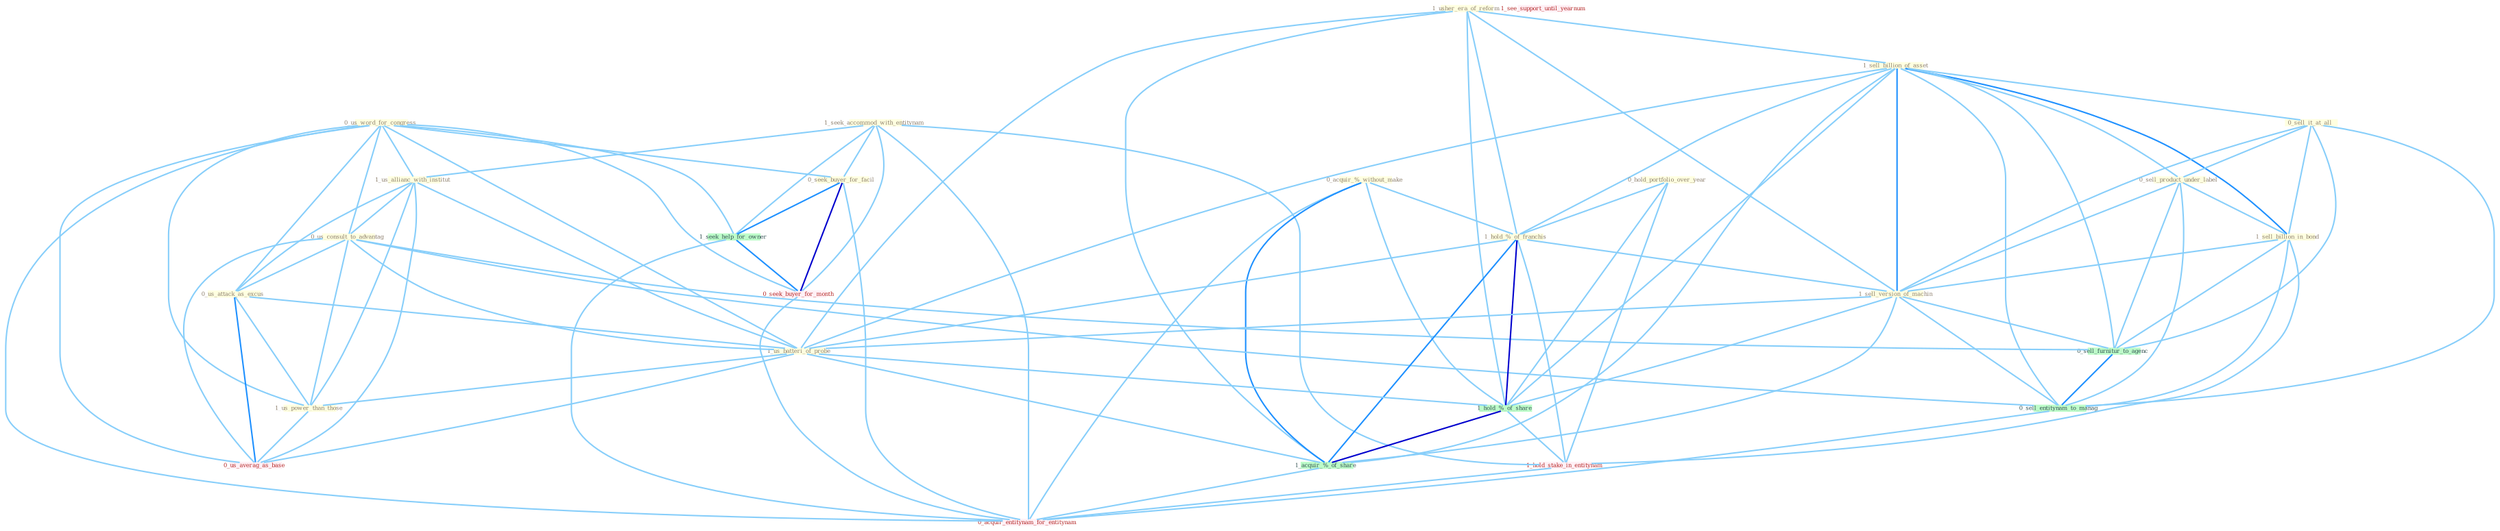 Graph G{ 
    node
    [shape=polygon,style=filled,width=.5,height=.06,color="#BDFCC9",fixedsize=true,fontsize=4,
    fontcolor="#2f4f4f"];
    {node
    [color="#ffffe0", fontcolor="#8b7d6b"] "1_usher_era_of_reform " "1_seek_accommod_with_entitynam " "1_sell_billion_of_asset " "0_us_word_for_congress " "0_seek_buyer_for_facil " "0_sell_it_at_all " "0_acquir_%_without_make " "1_us_allianc_with_institut " "0_hold_portfolio_over_year " "0_us_consult_to_advantag " "0_us_attack_as_excus " "1_hold_%_of_franchis " "0_sell_product_under_label " "1_sell_billion_in_bond " "1_sell_version_of_machin " "1_us_batteri_of_probe " "1_us_power_than_those "}
{node [color="#fff0f5", fontcolor="#b22222"] "1_hold_stake_in_entitynam " "0_seek_buyer_for_month " "1_see_support_until_yearnum " "0_us_averag_as_base " "0_acquir_entitynam_for_entitynam "}
edge [color="#B0E2FF"];

	"1_usher_era_of_reform " -- "1_sell_billion_of_asset " [w="1", color="#87cefa" ];
	"1_usher_era_of_reform " -- "1_hold_%_of_franchis " [w="1", color="#87cefa" ];
	"1_usher_era_of_reform " -- "1_sell_version_of_machin " [w="1", color="#87cefa" ];
	"1_usher_era_of_reform " -- "1_us_batteri_of_probe " [w="1", color="#87cefa" ];
	"1_usher_era_of_reform " -- "1_hold_%_of_share " [w="1", color="#87cefa" ];
	"1_usher_era_of_reform " -- "1_acquir_%_of_share " [w="1", color="#87cefa" ];
	"1_seek_accommod_with_entitynam " -- "0_seek_buyer_for_facil " [w="1", color="#87cefa" ];
	"1_seek_accommod_with_entitynam " -- "1_us_allianc_with_institut " [w="1", color="#87cefa" ];
	"1_seek_accommod_with_entitynam " -- "1_hold_stake_in_entitynam " [w="1", color="#87cefa" ];
	"1_seek_accommod_with_entitynam " -- "1_seek_help_for_owner " [w="1", color="#87cefa" ];
	"1_seek_accommod_with_entitynam " -- "0_seek_buyer_for_month " [w="1", color="#87cefa" ];
	"1_seek_accommod_with_entitynam " -- "0_acquir_entitynam_for_entitynam " [w="1", color="#87cefa" ];
	"1_sell_billion_of_asset " -- "0_sell_it_at_all " [w="1", color="#87cefa" ];
	"1_sell_billion_of_asset " -- "1_hold_%_of_franchis " [w="1", color="#87cefa" ];
	"1_sell_billion_of_asset " -- "0_sell_product_under_label " [w="1", color="#87cefa" ];
	"1_sell_billion_of_asset " -- "1_sell_billion_in_bond " [w="2", color="#1e90ff" , len=0.8];
	"1_sell_billion_of_asset " -- "1_sell_version_of_machin " [w="2", color="#1e90ff" , len=0.8];
	"1_sell_billion_of_asset " -- "1_us_batteri_of_probe " [w="1", color="#87cefa" ];
	"1_sell_billion_of_asset " -- "1_hold_%_of_share " [w="1", color="#87cefa" ];
	"1_sell_billion_of_asset " -- "1_acquir_%_of_share " [w="1", color="#87cefa" ];
	"1_sell_billion_of_asset " -- "0_sell_furnitur_to_agenc " [w="1", color="#87cefa" ];
	"1_sell_billion_of_asset " -- "0_sell_entitynam_to_manag " [w="1", color="#87cefa" ];
	"0_us_word_for_congress " -- "0_seek_buyer_for_facil " [w="1", color="#87cefa" ];
	"0_us_word_for_congress " -- "1_us_allianc_with_institut " [w="1", color="#87cefa" ];
	"0_us_word_for_congress " -- "0_us_consult_to_advantag " [w="1", color="#87cefa" ];
	"0_us_word_for_congress " -- "0_us_attack_as_excus " [w="1", color="#87cefa" ];
	"0_us_word_for_congress " -- "1_us_batteri_of_probe " [w="1", color="#87cefa" ];
	"0_us_word_for_congress " -- "1_us_power_than_those " [w="1", color="#87cefa" ];
	"0_us_word_for_congress " -- "1_seek_help_for_owner " [w="1", color="#87cefa" ];
	"0_us_word_for_congress " -- "0_seek_buyer_for_month " [w="1", color="#87cefa" ];
	"0_us_word_for_congress " -- "0_us_averag_as_base " [w="1", color="#87cefa" ];
	"0_us_word_for_congress " -- "0_acquir_entitynam_for_entitynam " [w="1", color="#87cefa" ];
	"0_seek_buyer_for_facil " -- "1_seek_help_for_owner " [w="2", color="#1e90ff" , len=0.8];
	"0_seek_buyer_for_facil " -- "0_seek_buyer_for_month " [w="3", color="#0000cd" , len=0.6];
	"0_seek_buyer_for_facil " -- "0_acquir_entitynam_for_entitynam " [w="1", color="#87cefa" ];
	"0_sell_it_at_all " -- "0_sell_product_under_label " [w="1", color="#87cefa" ];
	"0_sell_it_at_all " -- "1_sell_billion_in_bond " [w="1", color="#87cefa" ];
	"0_sell_it_at_all " -- "1_sell_version_of_machin " [w="1", color="#87cefa" ];
	"0_sell_it_at_all " -- "0_sell_furnitur_to_agenc " [w="1", color="#87cefa" ];
	"0_sell_it_at_all " -- "0_sell_entitynam_to_manag " [w="1", color="#87cefa" ];
	"0_acquir_%_without_make " -- "1_hold_%_of_franchis " [w="1", color="#87cefa" ];
	"0_acquir_%_without_make " -- "1_hold_%_of_share " [w="1", color="#87cefa" ];
	"0_acquir_%_without_make " -- "1_acquir_%_of_share " [w="2", color="#1e90ff" , len=0.8];
	"0_acquir_%_without_make " -- "0_acquir_entitynam_for_entitynam " [w="1", color="#87cefa" ];
	"1_us_allianc_with_institut " -- "0_us_consult_to_advantag " [w="1", color="#87cefa" ];
	"1_us_allianc_with_institut " -- "0_us_attack_as_excus " [w="1", color="#87cefa" ];
	"1_us_allianc_with_institut " -- "1_us_batteri_of_probe " [w="1", color="#87cefa" ];
	"1_us_allianc_with_institut " -- "1_us_power_than_those " [w="1", color="#87cefa" ];
	"1_us_allianc_with_institut " -- "0_us_averag_as_base " [w="1", color="#87cefa" ];
	"0_hold_portfolio_over_year " -- "1_hold_%_of_franchis " [w="1", color="#87cefa" ];
	"0_hold_portfolio_over_year " -- "1_hold_%_of_share " [w="1", color="#87cefa" ];
	"0_hold_portfolio_over_year " -- "1_hold_stake_in_entitynam " [w="1", color="#87cefa" ];
	"0_us_consult_to_advantag " -- "0_us_attack_as_excus " [w="1", color="#87cefa" ];
	"0_us_consult_to_advantag " -- "1_us_batteri_of_probe " [w="1", color="#87cefa" ];
	"0_us_consult_to_advantag " -- "1_us_power_than_those " [w="1", color="#87cefa" ];
	"0_us_consult_to_advantag " -- "0_sell_furnitur_to_agenc " [w="1", color="#87cefa" ];
	"0_us_consult_to_advantag " -- "0_us_averag_as_base " [w="1", color="#87cefa" ];
	"0_us_consult_to_advantag " -- "0_sell_entitynam_to_manag " [w="1", color="#87cefa" ];
	"0_us_attack_as_excus " -- "1_us_batteri_of_probe " [w="1", color="#87cefa" ];
	"0_us_attack_as_excus " -- "1_us_power_than_those " [w="1", color="#87cefa" ];
	"0_us_attack_as_excus " -- "0_us_averag_as_base " [w="2", color="#1e90ff" , len=0.8];
	"1_hold_%_of_franchis " -- "1_sell_version_of_machin " [w="1", color="#87cefa" ];
	"1_hold_%_of_franchis " -- "1_us_batteri_of_probe " [w="1", color="#87cefa" ];
	"1_hold_%_of_franchis " -- "1_hold_%_of_share " [w="3", color="#0000cd" , len=0.6];
	"1_hold_%_of_franchis " -- "1_hold_stake_in_entitynam " [w="1", color="#87cefa" ];
	"1_hold_%_of_franchis " -- "1_acquir_%_of_share " [w="2", color="#1e90ff" , len=0.8];
	"0_sell_product_under_label " -- "1_sell_billion_in_bond " [w="1", color="#87cefa" ];
	"0_sell_product_under_label " -- "1_sell_version_of_machin " [w="1", color="#87cefa" ];
	"0_sell_product_under_label " -- "0_sell_furnitur_to_agenc " [w="1", color="#87cefa" ];
	"0_sell_product_under_label " -- "0_sell_entitynam_to_manag " [w="1", color="#87cefa" ];
	"1_sell_billion_in_bond " -- "1_sell_version_of_machin " [w="1", color="#87cefa" ];
	"1_sell_billion_in_bond " -- "1_hold_stake_in_entitynam " [w="1", color="#87cefa" ];
	"1_sell_billion_in_bond " -- "0_sell_furnitur_to_agenc " [w="1", color="#87cefa" ];
	"1_sell_billion_in_bond " -- "0_sell_entitynam_to_manag " [w="1", color="#87cefa" ];
	"1_sell_version_of_machin " -- "1_us_batteri_of_probe " [w="1", color="#87cefa" ];
	"1_sell_version_of_machin " -- "1_hold_%_of_share " [w="1", color="#87cefa" ];
	"1_sell_version_of_machin " -- "1_acquir_%_of_share " [w="1", color="#87cefa" ];
	"1_sell_version_of_machin " -- "0_sell_furnitur_to_agenc " [w="1", color="#87cefa" ];
	"1_sell_version_of_machin " -- "0_sell_entitynam_to_manag " [w="1", color="#87cefa" ];
	"1_us_batteri_of_probe " -- "1_us_power_than_those " [w="1", color="#87cefa" ];
	"1_us_batteri_of_probe " -- "1_hold_%_of_share " [w="1", color="#87cefa" ];
	"1_us_batteri_of_probe " -- "1_acquir_%_of_share " [w="1", color="#87cefa" ];
	"1_us_batteri_of_probe " -- "0_us_averag_as_base " [w="1", color="#87cefa" ];
	"1_us_power_than_those " -- "0_us_averag_as_base " [w="1", color="#87cefa" ];
	"1_hold_%_of_share " -- "1_hold_stake_in_entitynam " [w="1", color="#87cefa" ];
	"1_hold_%_of_share " -- "1_acquir_%_of_share " [w="3", color="#0000cd" , len=0.6];
	"1_hold_stake_in_entitynam " -- "0_acquir_entitynam_for_entitynam " [w="1", color="#87cefa" ];
	"1_seek_help_for_owner " -- "0_seek_buyer_for_month " [w="2", color="#1e90ff" , len=0.8];
	"1_seek_help_for_owner " -- "0_acquir_entitynam_for_entitynam " [w="1", color="#87cefa" ];
	"0_seek_buyer_for_month " -- "0_acquir_entitynam_for_entitynam " [w="1", color="#87cefa" ];
	"1_acquir_%_of_share " -- "0_acquir_entitynam_for_entitynam " [w="1", color="#87cefa" ];
	"0_sell_furnitur_to_agenc " -- "0_sell_entitynam_to_manag " [w="2", color="#1e90ff" , len=0.8];
	"0_sell_entitynam_to_manag " -- "0_acquir_entitynam_for_entitynam " [w="1", color="#87cefa" ];
}
